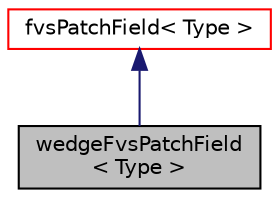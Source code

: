 digraph "wedgeFvsPatchField&lt; Type &gt;"
{
  bgcolor="transparent";
  edge [fontname="Helvetica",fontsize="10",labelfontname="Helvetica",labelfontsize="10"];
  node [fontname="Helvetica",fontsize="10",shape=record];
  Node1 [label="wedgeFvsPatchField\l\< Type \>",height=0.2,width=0.4,color="black", fillcolor="grey75", style="filled", fontcolor="black"];
  Node2 -> Node1 [dir="back",color="midnightblue",fontsize="10",style="solid",fontname="Helvetica"];
  Node2 [label="fvsPatchField\< Type \>",height=0.2,width=0.4,color="red",URL="$a00893.html",tooltip="An abstract base class with a fat-interface to all derived classes covering all possible ways in whic..."];
}
